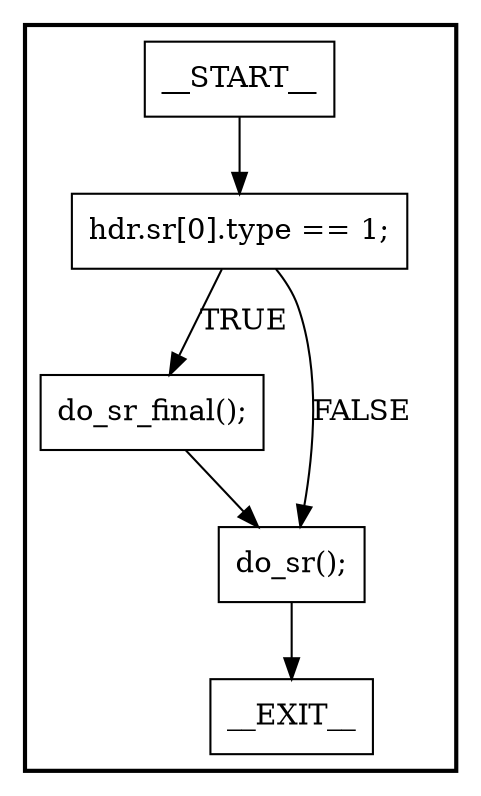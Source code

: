 digraph MyIngress {
subgraph cluster {
graph [
label="", labeljust=r, style=bold];
0[label=__START__, margin="", shape=rectangle, style=solid];
1[label=__EXIT__, margin="", shape=rectangle, style=solid];
2[label="hdr.sr[0].type == 1;", margin="", shape=rectangle, style=solid];
3[label="do_sr_final();", margin="", shape=rectangle, style=solid];
4[label="do_sr();", margin="", shape=rectangle, style=solid];
0 -> 2[label=""];
2 -> 3[label=TRUE];
2 -> 4[label=FALSE];
3 -> 4[label=""];
4 -> 1[label=""];
}
}
